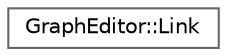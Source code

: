digraph "Graphical Class Hierarchy"
{
 // LATEX_PDF_SIZE
  bgcolor="transparent";
  edge [fontname=Helvetica,fontsize=10,labelfontname=Helvetica,labelfontsize=10];
  node [fontname=Helvetica,fontsize=10,shape=box,height=0.2,width=0.4];
  rankdir="LR";
  Node0 [label="GraphEditor::Link",height=0.2,width=0.4,color="grey40", fillcolor="white", style="filled",URL="$struct_graph_editor_1_1_link.html",tooltip=" "];
}
